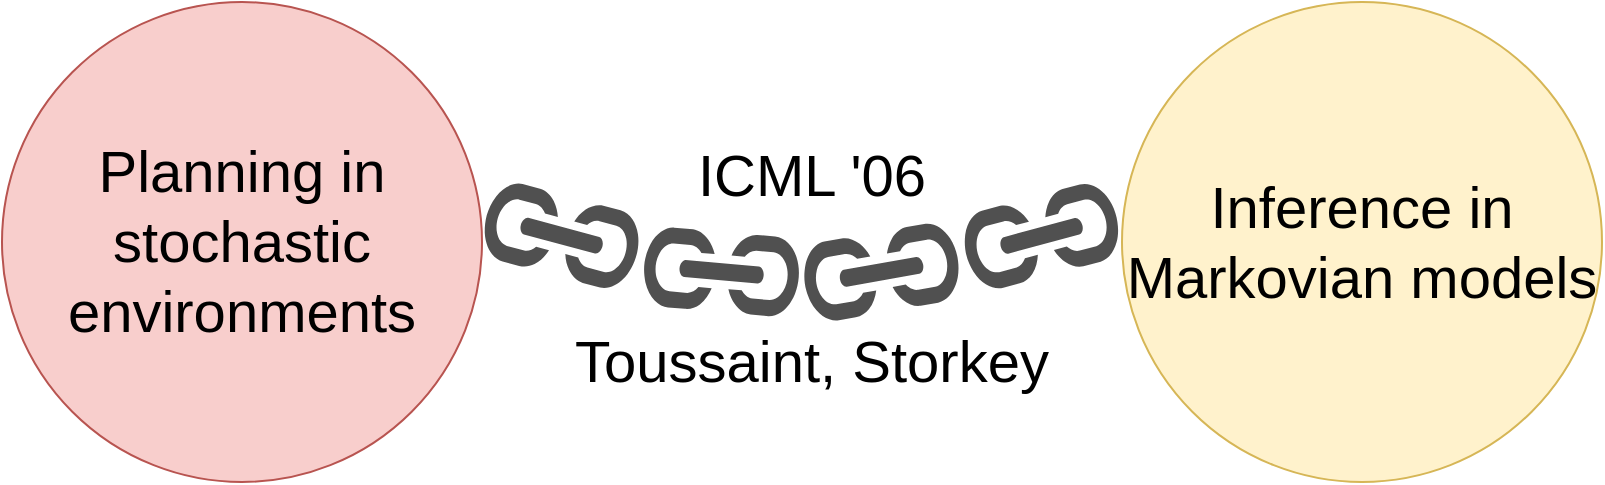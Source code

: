 <mxfile version="14.5.1" type="device" pages="2"><diagram id="fqNloYnrrYhcgox2QEmm" name="Page-1"><mxGraphModel dx="1086" dy="846" grid="1" gridSize="10" guides="1" tooltips="1" connect="1" arrows="1" fold="1" page="1" pageScale="1" pageWidth="1440" pageHeight="1200" math="0" shadow="0"><root><mxCell id="0"/><mxCell id="1" parent="0"/><mxCell id="OM7PVufhlp4qCH1aM5k1-1" value="Planning in stochastic environments" style="ellipse;whiteSpace=wrap;html=1;aspect=fixed;fontSize=29;fillColor=#f8cecc;strokeColor=#b85450;" parent="1" vertex="1"><mxGeometry x="80" y="320" width="240" height="240" as="geometry"/></mxCell><mxCell id="OM7PVufhlp4qCH1aM5k1-2" value="Inference in Markovian models" style="ellipse;whiteSpace=wrap;html=1;aspect=fixed;fontSize=29;fillColor=#fff2cc;strokeColor=#d6b656;" parent="1" vertex="1"><mxGeometry x="640" y="320" width="240" height="240" as="geometry"/></mxCell><mxCell id="37k2I9VDc6PAo-de90Np-7" value="" style="pointerEvents=1;shadow=0;dashed=0;html=1;strokeColor=none;fillColor=#505050;labelPosition=center;verticalLabelPosition=bottom;verticalAlign=top;outlineConnect=0;align=center;shape=mxgraph.office.concepts.link;fontSize=29;rotation=5;" parent="1" vertex="1"><mxGeometry x="400" y="435" width="80" height="40" as="geometry"/></mxCell><mxCell id="37k2I9VDc6PAo-de90Np-8" value="" style="pointerEvents=1;shadow=0;dashed=0;html=1;strokeColor=none;fillColor=#505050;labelPosition=center;verticalLabelPosition=bottom;verticalAlign=top;outlineConnect=0;align=center;shape=mxgraph.office.concepts.link;fontSize=29;rotation=-10;" parent="1" vertex="1"><mxGeometry x="480" y="435" width="80" height="40" as="geometry"/></mxCell><mxCell id="9Jhf7I2GuMzRdc1-AxO0-1" value="&lt;font style=&quot;font-size: 29px;&quot;&gt;ICML '06&lt;/font&gt;" style="text;html=1;strokeColor=none;fillColor=none;align=center;verticalAlign=middle;whiteSpace=wrap;rounded=0;fontSize=29;" parent="1" vertex="1"><mxGeometry x="420" y="397" width="130" height="20" as="geometry"/></mxCell><mxCell id="gdmJqIrmxlvWqqS1O8fc-1" value="" style="pointerEvents=1;shadow=0;dashed=0;html=1;strokeColor=none;fillColor=#505050;labelPosition=center;verticalLabelPosition=bottom;verticalAlign=top;outlineConnect=0;align=center;shape=mxgraph.office.concepts.link;fontSize=29;rotation=-15;" vertex="1" parent="1"><mxGeometry x="560" y="417" width="80" height="40" as="geometry"/></mxCell><mxCell id="gdmJqIrmxlvWqqS1O8fc-2" value="" style="pointerEvents=1;shadow=0;dashed=0;html=1;strokeColor=none;fillColor=#505050;labelPosition=center;verticalLabelPosition=bottom;verticalAlign=top;outlineConnect=0;align=center;shape=mxgraph.office.concepts.link;fontSize=29;rotation=15;" vertex="1" parent="1"><mxGeometry x="320" y="417" width="80" height="40" as="geometry"/></mxCell><mxCell id="gdmJqIrmxlvWqqS1O8fc-3" value="&lt;span&gt;Toussaint, Storkey&lt;/span&gt;" style="text;html=1;strokeColor=none;fillColor=none;align=center;verticalAlign=middle;whiteSpace=wrap;rounded=0;fontSize=29;" vertex="1" parent="1"><mxGeometry x="350" y="490" width="270" height="20" as="geometry"/></mxCell></root></mxGraphModel></diagram><diagram id="QKQIhSwr9X8B85m5P0YF" name="Page-2"><mxGraphModel dx="1086" dy="846" grid="1" gridSize="10" guides="1" tooltips="1" connect="1" arrows="1" fold="1" page="1" pageScale="1" pageWidth="1440" pageHeight="1200" math="0" shadow="0"><root><mxCell id="xLwERP8DbBImkBtz2CEi-0"/><mxCell id="xLwERP8DbBImkBtz2CEi-1" parent="xLwERP8DbBImkBtz2CEi-0"/><mxCell id="IEbVkvChmW1BxEo-pcCX-0" value="Planning in stochastic environments" style="ellipse;whiteSpace=wrap;html=1;aspect=fixed;fontSize=29;fillColor=#f8cecc;strokeColor=#b85450;" vertex="1" parent="xLwERP8DbBImkBtz2CEi-1"><mxGeometry x="80" y="320" width="240" height="240" as="geometry"/></mxCell><mxCell id="IEbVkvChmW1BxEo-pcCX-1" value="Inference in Markovian models" style="ellipse;whiteSpace=wrap;html=1;aspect=fixed;fontSize=29;fillColor=#fff2cc;strokeColor=#d6b656;" vertex="1" parent="xLwERP8DbBImkBtz2CEi-1"><mxGeometry x="640" y="320" width="240" height="240" as="geometry"/></mxCell></root></mxGraphModel></diagram></mxfile>